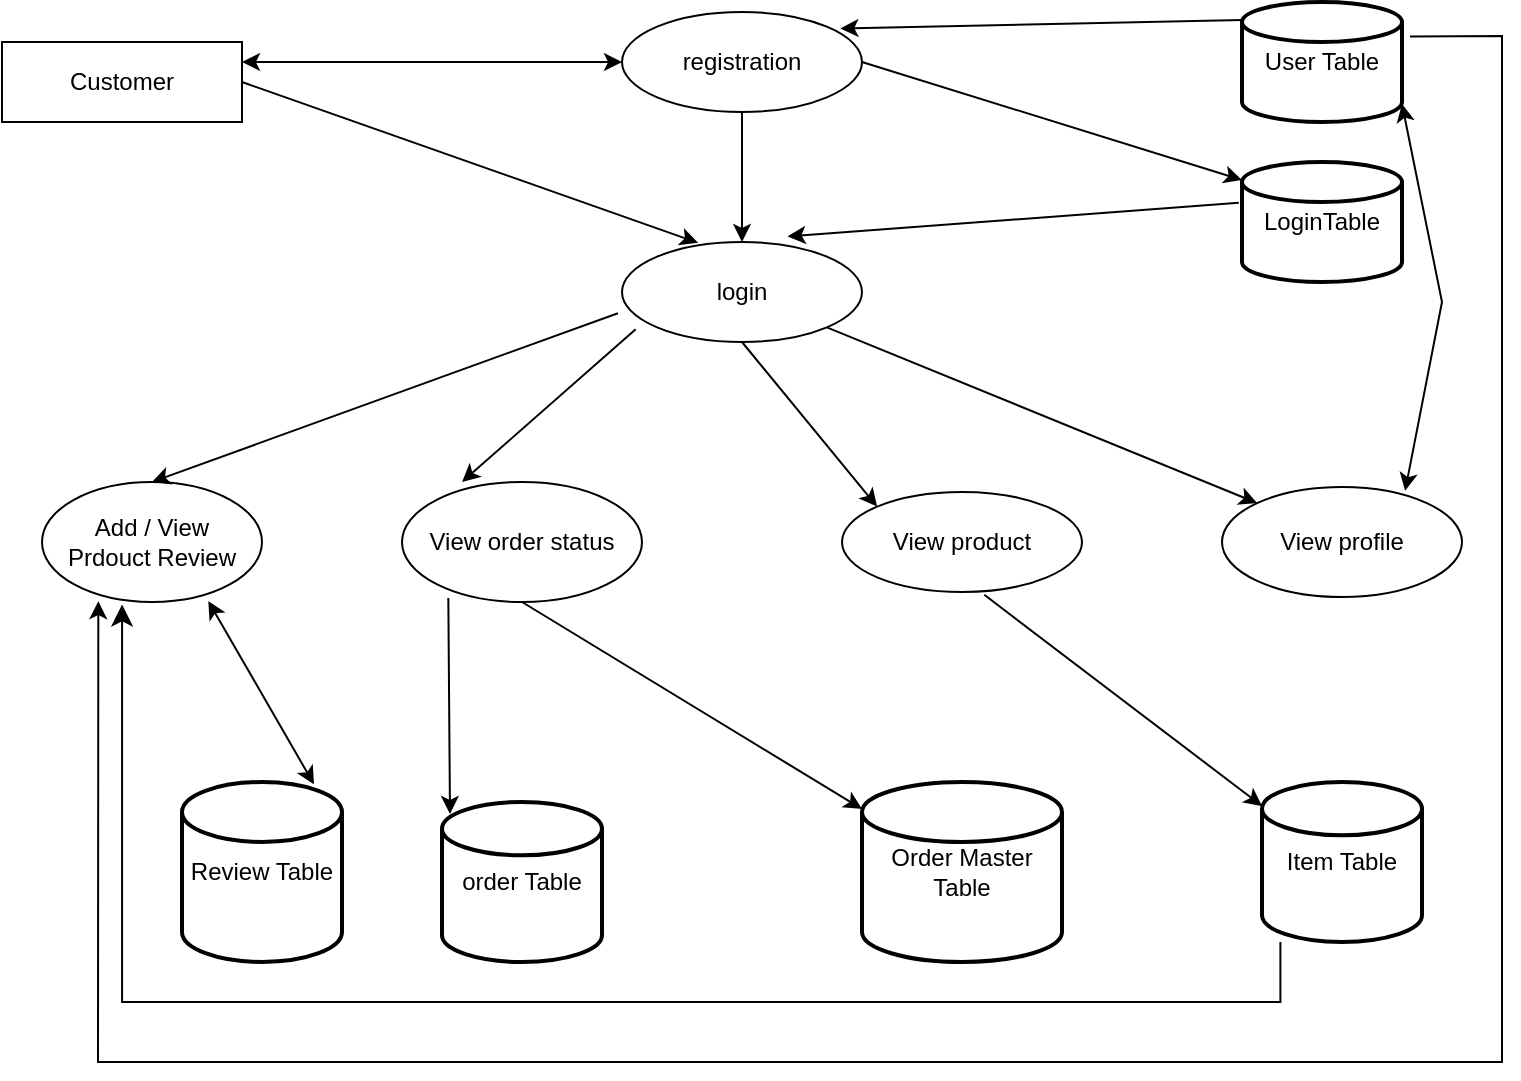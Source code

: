 <mxfile version="21.7.5" type="device">
  <diagram name="Page-1" id="zvUEBfscUViEWlPUXdpl">
    <mxGraphModel dx="1050" dy="621" grid="1" gridSize="10" guides="1" tooltips="1" connect="1" arrows="1" fold="1" page="1" pageScale="1" pageWidth="827" pageHeight="1169" math="0" shadow="0">
      <root>
        <mxCell id="0" />
        <mxCell id="1" parent="0" />
        <mxCell id="qPV0EwOihZIbIaXtigYX-1" value="Customer" style="rounded=0;whiteSpace=wrap;html=1;" vertex="1" parent="1">
          <mxGeometry x="10" y="50" width="120" height="40" as="geometry" />
        </mxCell>
        <mxCell id="qPV0EwOihZIbIaXtigYX-2" value="View order status" style="ellipse;whiteSpace=wrap;html=1;" vertex="1" parent="1">
          <mxGeometry x="210" y="270" width="120" height="60" as="geometry" />
        </mxCell>
        <mxCell id="qPV0EwOihZIbIaXtigYX-3" value="login" style="ellipse;whiteSpace=wrap;html=1;" vertex="1" parent="1">
          <mxGeometry x="320" y="150" width="120" height="50" as="geometry" />
        </mxCell>
        <mxCell id="qPV0EwOihZIbIaXtigYX-4" value="registration" style="ellipse;whiteSpace=wrap;html=1;" vertex="1" parent="1">
          <mxGeometry x="320" y="35" width="120" height="50" as="geometry" />
        </mxCell>
        <mxCell id="qPV0EwOihZIbIaXtigYX-5" value="Add / View&lt;br&gt;Prdouct Review" style="ellipse;whiteSpace=wrap;html=1;" vertex="1" parent="1">
          <mxGeometry x="30" y="270" width="110" height="60" as="geometry" />
        </mxCell>
        <mxCell id="qPV0EwOihZIbIaXtigYX-6" value="View profile" style="ellipse;whiteSpace=wrap;html=1;" vertex="1" parent="1">
          <mxGeometry x="620" y="272.5" width="120" height="55" as="geometry" />
        </mxCell>
        <mxCell id="qPV0EwOihZIbIaXtigYX-7" value="View product" style="ellipse;whiteSpace=wrap;html=1;" vertex="1" parent="1">
          <mxGeometry x="430" y="275" width="120" height="50" as="geometry" />
        </mxCell>
        <mxCell id="qPV0EwOihZIbIaXtigYX-8" value="User Table" style="strokeWidth=2;html=1;shape=mxgraph.flowchart.database;whiteSpace=wrap;" vertex="1" parent="1">
          <mxGeometry x="630" y="30" width="80" height="60" as="geometry" />
        </mxCell>
        <mxCell id="qPV0EwOihZIbIaXtigYX-9" value="LoginTable" style="strokeWidth=2;html=1;shape=mxgraph.flowchart.database;whiteSpace=wrap;" vertex="1" parent="1">
          <mxGeometry x="630" y="110" width="80" height="60" as="geometry" />
        </mxCell>
        <mxCell id="qPV0EwOihZIbIaXtigYX-10" value="Review Table" style="strokeWidth=2;html=1;shape=mxgraph.flowchart.database;whiteSpace=wrap;" vertex="1" parent="1">
          <mxGeometry x="100" y="420" width="80" height="90" as="geometry" />
        </mxCell>
        <mxCell id="qPV0EwOihZIbIaXtigYX-11" value="order Table" style="strokeWidth=2;html=1;shape=mxgraph.flowchart.database;whiteSpace=wrap;" vertex="1" parent="1">
          <mxGeometry x="230" y="430" width="80" height="80" as="geometry" />
        </mxCell>
        <mxCell id="qPV0EwOihZIbIaXtigYX-12" value="Order Master Table" style="strokeWidth=2;html=1;shape=mxgraph.flowchart.database;whiteSpace=wrap;" vertex="1" parent="1">
          <mxGeometry x="440" y="420" width="100" height="90" as="geometry" />
        </mxCell>
        <mxCell id="qPV0EwOihZIbIaXtigYX-13" value="Item Table" style="strokeWidth=2;html=1;shape=mxgraph.flowchart.database;whiteSpace=wrap;" vertex="1" parent="1">
          <mxGeometry x="640" y="420" width="80" height="80" as="geometry" />
        </mxCell>
        <mxCell id="qPV0EwOihZIbIaXtigYX-14" value="" style="endArrow=classic;startArrow=classic;html=1;rounded=0;exitX=1;exitY=0.25;exitDx=0;exitDy=0;entryX=0;entryY=0.5;entryDx=0;entryDy=0;" edge="1" parent="1" source="qPV0EwOihZIbIaXtigYX-1" target="qPV0EwOihZIbIaXtigYX-4">
          <mxGeometry width="50" height="50" relative="1" as="geometry">
            <mxPoint x="270" y="135" as="sourcePoint" />
            <mxPoint x="320" y="85" as="targetPoint" />
          </mxGeometry>
        </mxCell>
        <mxCell id="qPV0EwOihZIbIaXtigYX-15" value="" style="endArrow=classic;html=1;rounded=0;exitX=0;exitY=0.15;exitDx=0;exitDy=0;exitPerimeter=0;entryX=0.91;entryY=0.164;entryDx=0;entryDy=0;entryPerimeter=0;" edge="1" parent="1" source="qPV0EwOihZIbIaXtigYX-8" target="qPV0EwOihZIbIaXtigYX-4">
          <mxGeometry width="50" height="50" relative="1" as="geometry">
            <mxPoint x="390" y="350" as="sourcePoint" />
            <mxPoint x="440" y="300" as="targetPoint" />
          </mxGeometry>
        </mxCell>
        <mxCell id="qPV0EwOihZIbIaXtigYX-16" value="" style="endArrow=classic;html=1;rounded=0;exitX=1;exitY=0.5;exitDx=0;exitDy=0;entryX=0;entryY=0.15;entryDx=0;entryDy=0;entryPerimeter=0;" edge="1" parent="1" source="qPV0EwOihZIbIaXtigYX-4" target="qPV0EwOihZIbIaXtigYX-9">
          <mxGeometry width="50" height="50" relative="1" as="geometry">
            <mxPoint x="640" y="81" as="sourcePoint" />
            <mxPoint x="439" y="85" as="targetPoint" />
          </mxGeometry>
        </mxCell>
        <mxCell id="qPV0EwOihZIbIaXtigYX-17" value="" style="endArrow=classic;html=1;rounded=0;exitX=0.5;exitY=1;exitDx=0;exitDy=0;entryX=0.5;entryY=0;entryDx=0;entryDy=0;" edge="1" parent="1" source="qPV0EwOihZIbIaXtigYX-4" target="qPV0EwOihZIbIaXtigYX-3">
          <mxGeometry width="50" height="50" relative="1" as="geometry">
            <mxPoint x="571" y="81" as="sourcePoint" />
            <mxPoint x="370" y="85" as="targetPoint" />
          </mxGeometry>
        </mxCell>
        <mxCell id="qPV0EwOihZIbIaXtigYX-18" value="" style="endArrow=classic;html=1;rounded=0;entryX=0.69;entryY=-0.056;entryDx=0;entryDy=0;entryPerimeter=0;exitX=-0.02;exitY=0.34;exitDx=0;exitDy=0;exitPerimeter=0;" edge="1" parent="1" source="qPV0EwOihZIbIaXtigYX-9" target="qPV0EwOihZIbIaXtigYX-3">
          <mxGeometry width="50" height="50" relative="1" as="geometry">
            <mxPoint x="610" y="140" as="sourcePoint" />
            <mxPoint x="439" y="134" as="targetPoint" />
          </mxGeometry>
        </mxCell>
        <mxCell id="qPV0EwOihZIbIaXtigYX-19" value="" style="endArrow=classic;html=1;rounded=0;exitX=1;exitY=0.5;exitDx=0;exitDy=0;entryX=0.317;entryY=0.008;entryDx=0;entryDy=0;entryPerimeter=0;" edge="1" parent="1" source="qPV0EwOihZIbIaXtigYX-1" target="qPV0EwOihZIbIaXtigYX-3">
          <mxGeometry width="50" height="50" relative="1" as="geometry">
            <mxPoint x="401" y="130" as="sourcePoint" />
            <mxPoint x="200" y="134" as="targetPoint" />
          </mxGeometry>
        </mxCell>
        <mxCell id="qPV0EwOihZIbIaXtigYX-20" value="" style="endArrow=classic;html=1;rounded=0;exitX=-0.017;exitY=0.712;exitDx=0;exitDy=0;exitPerimeter=0;entryX=0.5;entryY=0;entryDx=0;entryDy=0;" edge="1" parent="1" source="qPV0EwOihZIbIaXtigYX-3" target="qPV0EwOihZIbIaXtigYX-5">
          <mxGeometry width="50" height="50" relative="1" as="geometry">
            <mxPoint x="281" y="220" as="sourcePoint" />
            <mxPoint x="80" y="224" as="targetPoint" />
          </mxGeometry>
        </mxCell>
        <mxCell id="qPV0EwOihZIbIaXtigYX-22" value="" style="endArrow=classic;html=1;rounded=0;entryX=0.25;entryY=0;entryDx=0;entryDy=0;entryPerimeter=0;exitX=0.057;exitY=0.872;exitDx=0;exitDy=0;exitPerimeter=0;" edge="1" parent="1" source="qPV0EwOihZIbIaXtigYX-3" target="qPV0EwOihZIbIaXtigYX-2">
          <mxGeometry width="50" height="50" relative="1" as="geometry">
            <mxPoint x="310" y="200" as="sourcePoint" />
            <mxPoint x="120" y="275" as="targetPoint" />
          </mxGeometry>
        </mxCell>
        <mxCell id="qPV0EwOihZIbIaXtigYX-23" value="" style="endArrow=classic;html=1;rounded=0;exitX=0.5;exitY=1;exitDx=0;exitDy=0;entryX=0;entryY=0;entryDx=0;entryDy=0;" edge="1" parent="1" source="qPV0EwOihZIbIaXtigYX-3" target="qPV0EwOihZIbIaXtigYX-7">
          <mxGeometry width="50" height="50" relative="1" as="geometry">
            <mxPoint x="483" y="206" as="sourcePoint" />
            <mxPoint x="250" y="290" as="targetPoint" />
          </mxGeometry>
        </mxCell>
        <mxCell id="qPV0EwOihZIbIaXtigYX-24" value="" style="endArrow=classic;html=1;rounded=0;exitX=1;exitY=1;exitDx=0;exitDy=0;entryX=0;entryY=0;entryDx=0;entryDy=0;" edge="1" parent="1" source="qPV0EwOihZIbIaXtigYX-3" target="qPV0EwOihZIbIaXtigYX-6">
          <mxGeometry width="50" height="50" relative="1" as="geometry">
            <mxPoint x="606.5" y="186" as="sourcePoint" />
            <mxPoint x="373.5" y="270" as="targetPoint" />
          </mxGeometry>
        </mxCell>
        <mxCell id="qPV0EwOihZIbIaXtigYX-25" value="" style="endArrow=classic;startArrow=classic;html=1;rounded=0;exitX=0.825;exitY=0.013;exitDx=0;exitDy=0;exitPerimeter=0;entryX=0.756;entryY=0.993;entryDx=0;entryDy=0;entryPerimeter=0;" edge="1" parent="1" source="qPV0EwOihZIbIaXtigYX-10" target="qPV0EwOihZIbIaXtigYX-5">
          <mxGeometry width="50" height="50" relative="1" as="geometry">
            <mxPoint x="100" y="390" as="sourcePoint" />
            <mxPoint x="150" y="340" as="targetPoint" />
          </mxGeometry>
        </mxCell>
        <mxCell id="qPV0EwOihZIbIaXtigYX-26" value="" style="endArrow=classic;html=1;rounded=0;exitX=0.193;exitY=0.967;exitDx=0;exitDy=0;exitPerimeter=0;entryX=0.05;entryY=0.075;entryDx=0;entryDy=0;entryPerimeter=0;" edge="1" parent="1" source="qPV0EwOihZIbIaXtigYX-2" target="qPV0EwOihZIbIaXtigYX-11">
          <mxGeometry width="50" height="50" relative="1" as="geometry">
            <mxPoint x="330" y="390" as="sourcePoint" />
            <mxPoint x="380" y="340" as="targetPoint" />
          </mxGeometry>
        </mxCell>
        <mxCell id="qPV0EwOihZIbIaXtigYX-27" value="" style="endArrow=classic;html=1;rounded=0;exitX=0.5;exitY=1;exitDx=0;exitDy=0;entryX=0;entryY=0.15;entryDx=0;entryDy=0;entryPerimeter=0;" edge="1" parent="1" source="qPV0EwOihZIbIaXtigYX-2" target="qPV0EwOihZIbIaXtigYX-12">
          <mxGeometry width="50" height="50" relative="1" as="geometry">
            <mxPoint x="380" y="375" as="sourcePoint" />
            <mxPoint x="430" y="325" as="targetPoint" />
          </mxGeometry>
        </mxCell>
        <mxCell id="qPV0EwOihZIbIaXtigYX-28" value="" style="endArrow=classic;html=1;rounded=0;exitX=0.593;exitY=1.028;exitDx=0;exitDy=0;entryX=0;entryY=0.15;entryDx=0;entryDy=0;entryPerimeter=0;exitPerimeter=0;" edge="1" parent="1" source="qPV0EwOihZIbIaXtigYX-7" target="qPV0EwOihZIbIaXtigYX-13">
          <mxGeometry width="50" height="50" relative="1" as="geometry">
            <mxPoint x="460" y="326" as="sourcePoint" />
            <mxPoint x="630" y="430" as="targetPoint" />
          </mxGeometry>
        </mxCell>
        <mxCell id="qPV0EwOihZIbIaXtigYX-29" value="" style="edgeStyle=elbowEdgeStyle;elbow=vertical;endArrow=classic;html=1;curved=0;rounded=0;endSize=8;startSize=8;exitX=0.115;exitY=1;exitDx=0;exitDy=0;exitPerimeter=0;entryX=0.364;entryY=1.02;entryDx=0;entryDy=0;entryPerimeter=0;" edge="1" parent="1" source="qPV0EwOihZIbIaXtigYX-13" target="qPV0EwOihZIbIaXtigYX-5">
          <mxGeometry width="50" height="50" relative="1" as="geometry">
            <mxPoint x="390" y="585" as="sourcePoint" />
            <mxPoint x="440" y="535" as="targetPoint" />
            <Array as="points">
              <mxPoint x="350" y="530" />
            </Array>
          </mxGeometry>
        </mxCell>
        <mxCell id="qPV0EwOihZIbIaXtigYX-31" value="" style="endArrow=classic;html=1;rounded=0;entryX=0.256;entryY=0.993;entryDx=0;entryDy=0;entryPerimeter=0;exitX=1.05;exitY=0.287;exitDx=0;exitDy=0;exitPerimeter=0;" edge="1" parent="1" source="qPV0EwOihZIbIaXtigYX-8" target="qPV0EwOihZIbIaXtigYX-5">
          <mxGeometry width="50" height="50" relative="1" as="geometry">
            <mxPoint y="520" as="sourcePoint" />
            <mxPoint x="50" y="470" as="targetPoint" />
            <Array as="points">
              <mxPoint x="760" y="47" />
              <mxPoint x="760" y="560" />
              <mxPoint x="58" y="560" />
            </Array>
          </mxGeometry>
        </mxCell>
        <mxCell id="qPV0EwOihZIbIaXtigYX-32" value="" style="endArrow=classic;startArrow=classic;html=1;rounded=0;exitX=0.763;exitY=0.035;exitDx=0;exitDy=0;exitPerimeter=0;entryX=1;entryY=0.85;entryDx=0;entryDy=0;entryPerimeter=0;" edge="1" parent="1" source="qPV0EwOihZIbIaXtigYX-6" target="qPV0EwOihZIbIaXtigYX-8">
          <mxGeometry width="50" height="50" relative="1" as="geometry">
            <mxPoint x="700" y="200" as="sourcePoint" />
            <mxPoint x="750" y="150" as="targetPoint" />
            <Array as="points">
              <mxPoint x="730" y="180" />
            </Array>
          </mxGeometry>
        </mxCell>
      </root>
    </mxGraphModel>
  </diagram>
</mxfile>
